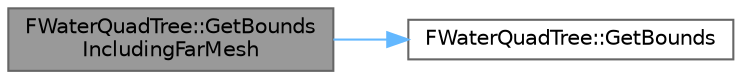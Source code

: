 digraph "FWaterQuadTree::GetBoundsIncludingFarMesh"
{
 // INTERACTIVE_SVG=YES
 // LATEX_PDF_SIZE
  bgcolor="transparent";
  edge [fontname=Helvetica,fontsize=10,labelfontname=Helvetica,labelfontsize=10];
  node [fontname=Helvetica,fontsize=10,shape=box,height=0.2,width=0.4];
  rankdir="LR";
  Node1 [id="Node000001",label="FWaterQuadTree::GetBounds\lIncludingFarMesh",height=0.2,width=0.4,color="gray40", fillcolor="grey60", style="filled", fontcolor="black",tooltip="Get bounds of the root node if there is one (including far mesh), otherwise some default box."];
  Node1 -> Node2 [id="edge1_Node000001_Node000002",color="steelblue1",style="solid",tooltip=" "];
  Node2 [id="Node000002",label="FWaterQuadTree::GetBounds",height=0.2,width=0.4,color="grey40", fillcolor="white", style="filled",URL="$d9/d9d/structFWaterQuadTree.html#aeda9ffc41660ed37bb52b02951108167",tooltip="Get bounds of the root node if there is one, otherwise some default box."];
}
